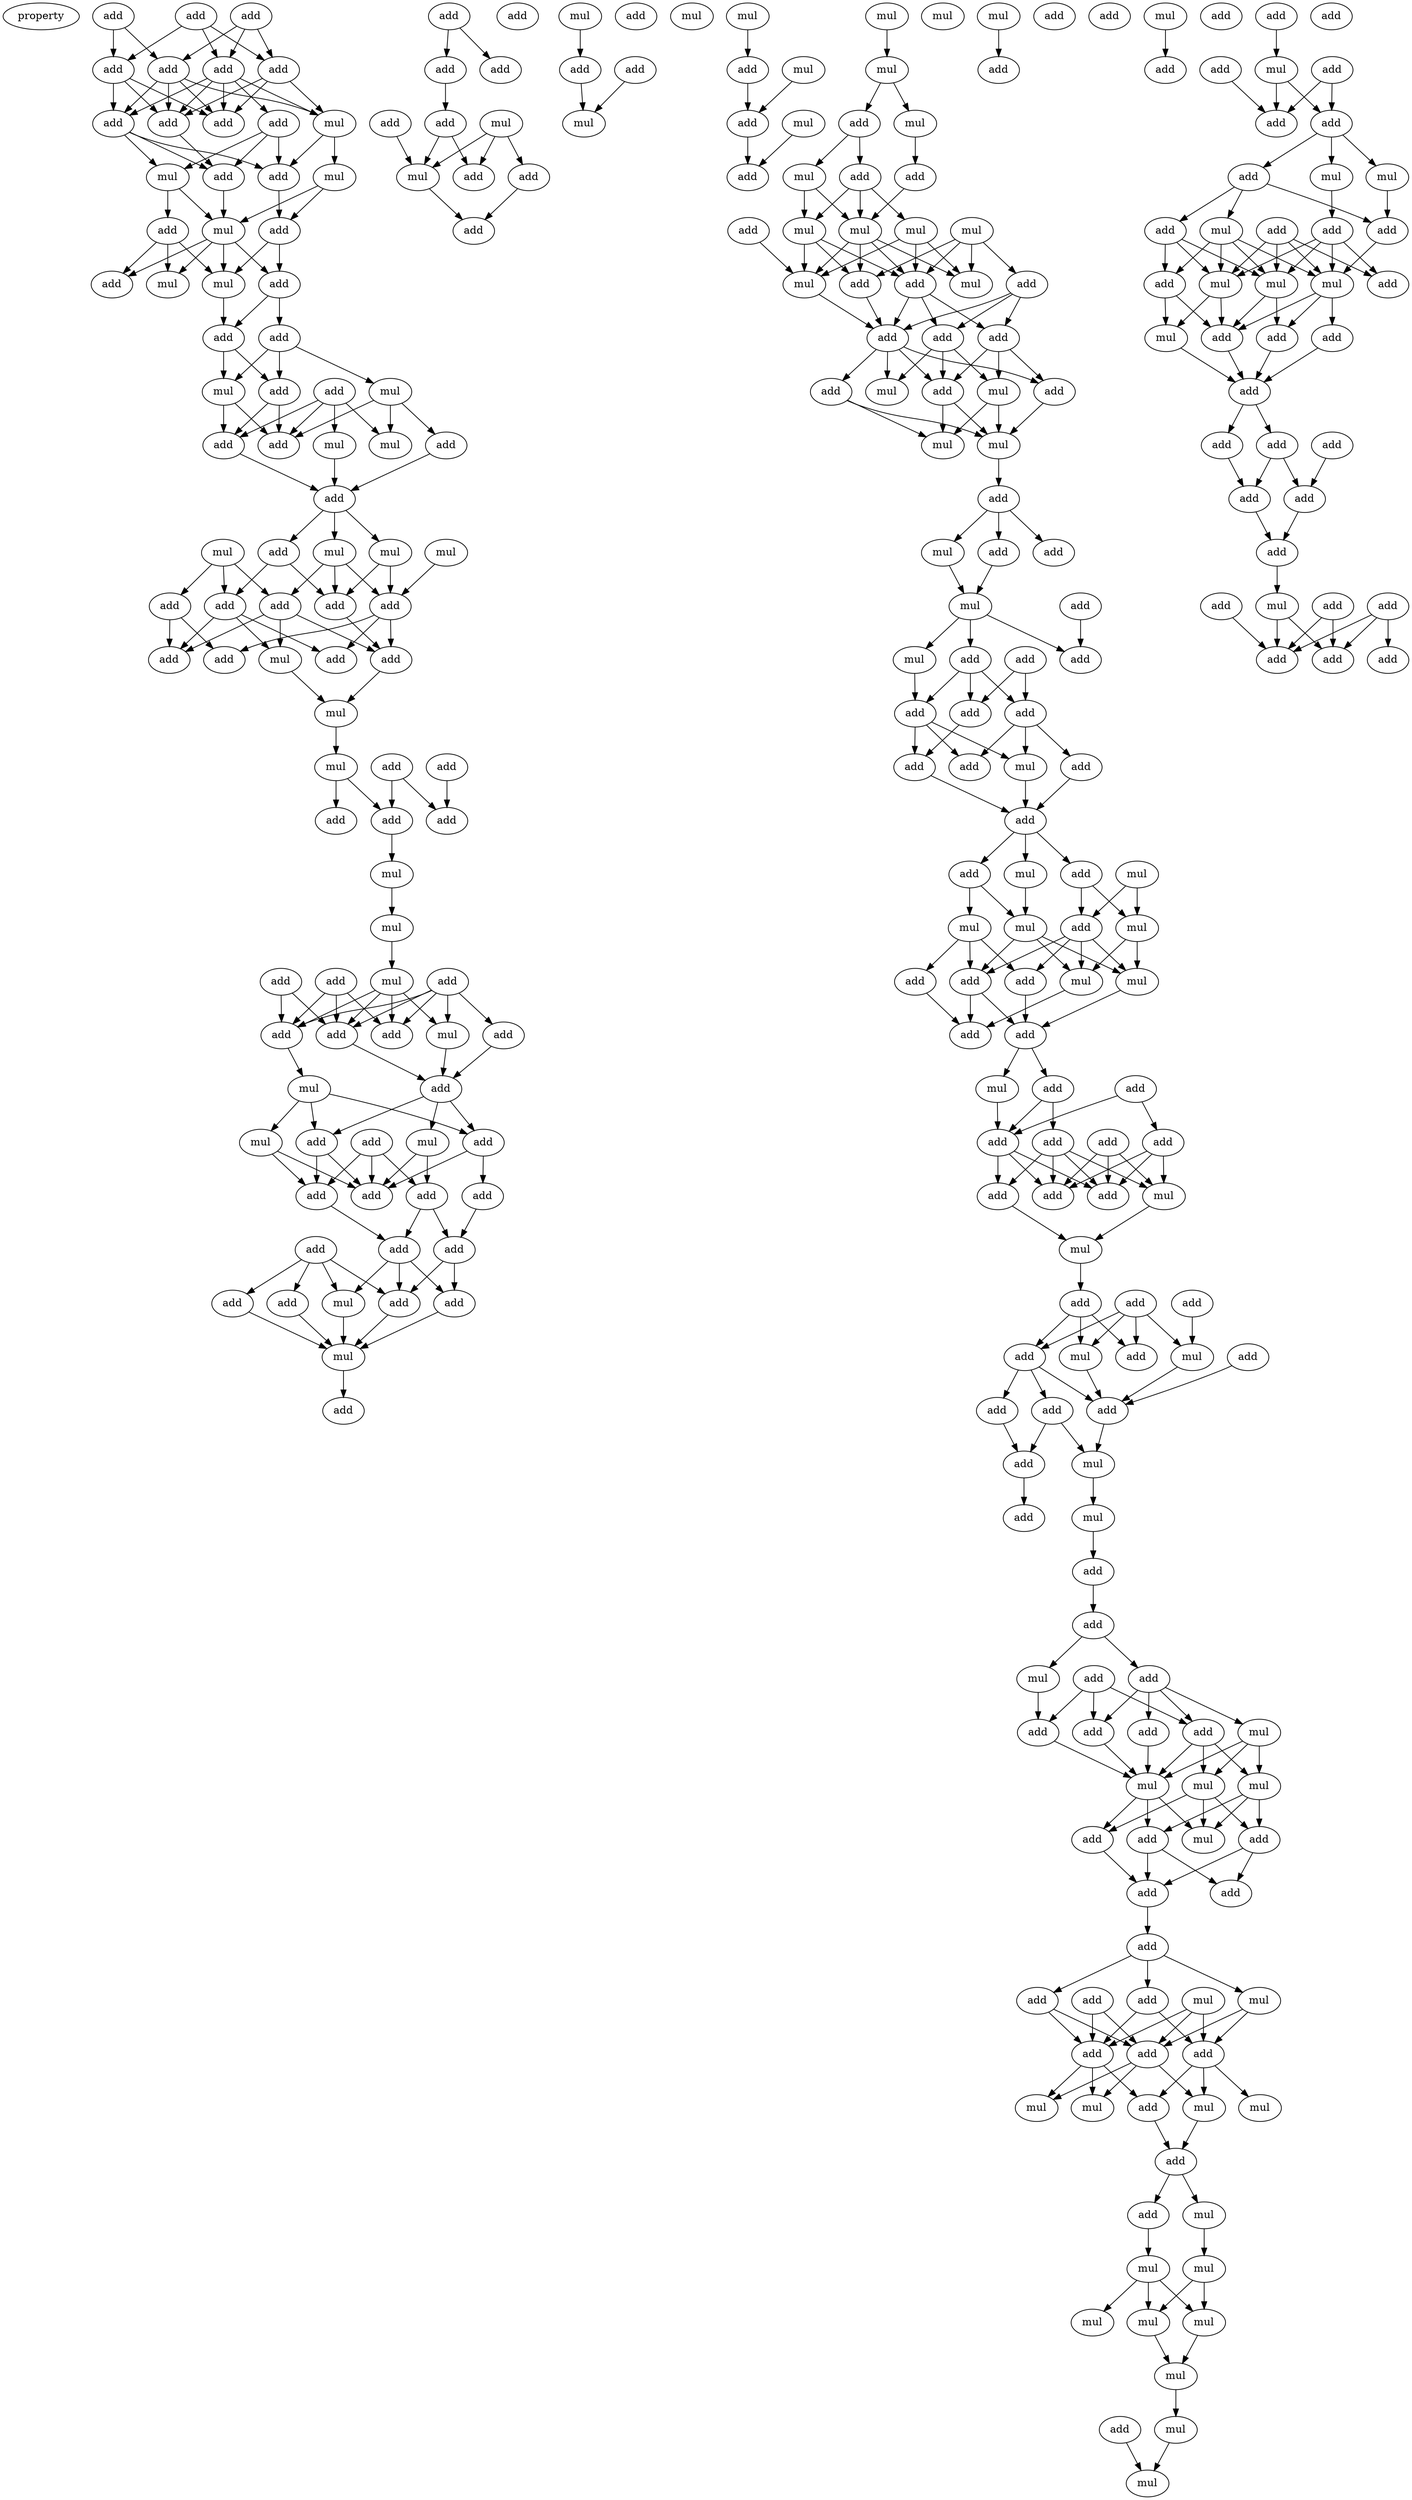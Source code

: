 digraph {
    node [fontcolor=black]
    property [mul=2,lf=1.2]
    0 [ label = add ];
    1 [ label = add ];
    2 [ label = add ];
    3 [ label = add ];
    4 [ label = add ];
    5 [ label = add ];
    6 [ label = add ];
    7 [ label = add ];
    8 [ label = mul ];
    9 [ label = add ];
    10 [ label = add ];
    11 [ label = add ];
    12 [ label = add ];
    13 [ label = mul ];
    14 [ label = add ];
    15 [ label = mul ];
    16 [ label = add ];
    17 [ label = add ];
    18 [ label = mul ];
    19 [ label = add ];
    20 [ label = add ];
    21 [ label = mul ];
    22 [ label = mul ];
    23 [ label = add ];
    24 [ label = add ];
    25 [ label = mul ];
    26 [ label = add ];
    27 [ label = add ];
    28 [ label = mul ];
    29 [ label = add ];
    30 [ label = mul ];
    31 [ label = mul ];
    32 [ label = add ];
    33 [ label = add ];
    34 [ label = add ];
    35 [ label = add ];
    36 [ label = mul ];
    37 [ label = mul ];
    38 [ label = mul ];
    39 [ label = mul ];
    40 [ label = add ];
    41 [ label = add ];
    42 [ label = add ];
    43 [ label = add ];
    44 [ label = add ];
    45 [ label = add ];
    46 [ label = add ];
    47 [ label = mul ];
    48 [ label = add ];
    49 [ label = add ];
    50 [ label = mul ];
    51 [ label = mul ];
    52 [ label = add ];
    53 [ label = add ];
    54 [ label = add ];
    55 [ label = add ];
    56 [ label = add ];
    57 [ label = mul ];
    58 [ label = mul ];
    59 [ label = add ];
    60 [ label = add ];
    61 [ label = mul ];
    62 [ label = add ];
    63 [ label = add ];
    64 [ label = add ];
    65 [ label = add ];
    66 [ label = add ];
    67 [ label = mul ];
    68 [ label = add ];
    69 [ label = mul ];
    70 [ label = add ];
    71 [ label = add ];
    72 [ label = mul ];
    73 [ label = add ];
    74 [ label = mul ];
    75 [ label = add ];
    76 [ label = add ];
    77 [ label = add ];
    78 [ label = add ];
    79 [ label = add ];
    80 [ label = add ];
    81 [ label = add ];
    82 [ label = add ];
    83 [ label = mul ];
    84 [ label = add ];
    85 [ label = add ];
    86 [ label = add ];
    87 [ label = mul ];
    88 [ label = add ];
    89 [ label = add ];
    90 [ label = add ];
    91 [ label = add ];
    92 [ label = mul ];
    93 [ label = add ];
    94 [ label = add ];
    95 [ label = add ];
    96 [ label = add ];
    97 [ label = add ];
    98 [ label = mul ];
    99 [ label = add ];
    100 [ label = mul ];
    101 [ label = add ];
    102 [ label = add ];
    103 [ label = add ];
    104 [ label = mul ];
    105 [ label = mul ];
    106 [ label = mul ];
    107 [ label = mul ];
    108 [ label = add ];
    109 [ label = mul ];
    110 [ label = add ];
    111 [ label = mul ];
    112 [ label = mul ];
    113 [ label = mul ];
    114 [ label = add ];
    115 [ label = add ];
    116 [ label = add ];
    117 [ label = mul ];
    118 [ label = add ];
    119 [ label = mul ];
    120 [ label = mul ];
    121 [ label = mul ];
    122 [ label = mul ];
    123 [ label = add ];
    124 [ label = add ];
    125 [ label = mul ];
    126 [ label = add ];
    127 [ label = add ];
    128 [ label = mul ];
    129 [ label = add ];
    130 [ label = add ];
    131 [ label = add ];
    132 [ label = add ];
    133 [ label = add ];
    134 [ label = mul ];
    135 [ label = mul ];
    136 [ label = add ];
    137 [ label = mul ];
    138 [ label = mul ];
    139 [ label = mul ];
    140 [ label = add ];
    141 [ label = mul ];
    142 [ label = add ];
    143 [ label = add ];
    144 [ label = mul ];
    145 [ label = add ];
    146 [ label = mul ];
    147 [ label = add ];
    148 [ label = add ];
    149 [ label = add ];
    150 [ label = add ];
    151 [ label = add ];
    152 [ label = add ];
    153 [ label = add ];
    154 [ label = add ];
    155 [ label = add ];
    156 [ label = mul ];
    157 [ label = add ];
    158 [ label = mul ];
    159 [ label = mul ];
    160 [ label = add ];
    161 [ label = add ];
    162 [ label = mul ];
    163 [ label = mul ];
    164 [ label = add ];
    165 [ label = mul ];
    166 [ label = add ];
    167 [ label = add ];
    168 [ label = mul ];
    169 [ label = add ];
    170 [ label = mul ];
    171 [ label = add ];
    172 [ label = add ];
    173 [ label = mul ];
    174 [ label = add ];
    175 [ label = add ];
    176 [ label = add ];
    177 [ label = add ];
    178 [ label = add ];
    179 [ label = add ];
    180 [ label = add ];
    181 [ label = add ];
    182 [ label = mul ];
    183 [ label = add ];
    184 [ label = mul ];
    185 [ label = add ];
    186 [ label = add ];
    187 [ label = add ];
    188 [ label = add ];
    189 [ label = add ];
    190 [ label = mul ];
    191 [ label = add ];
    192 [ label = mul ];
    193 [ label = add ];
    194 [ label = add ];
    195 [ label = add ];
    196 [ label = add ];
    197 [ label = mul ];
    198 [ label = mul ];
    199 [ label = mul ];
    200 [ label = add ];
    201 [ label = add ];
    202 [ label = add ];
    203 [ label = add ];
    204 [ label = add ];
    205 [ label = mul ];
    206 [ label = add ];
    207 [ label = add ];
    208 [ label = add ];
    209 [ label = add ];
    210 [ label = mul ];
    211 [ label = add ];
    212 [ label = add ];
    213 [ label = mul ];
    214 [ label = mul ];
    215 [ label = mul ];
    216 [ label = add ];
    217 [ label = add ];
    218 [ label = mul ];
    219 [ label = add ];
    220 [ label = add ];
    221 [ label = add ];
    222 [ label = add ];
    223 [ label = add ];
    224 [ label = add ];
    225 [ label = mul ];
    226 [ label = add ];
    227 [ label = add ];
    228 [ label = mul ];
    229 [ label = add ];
    230 [ label = add ];
    231 [ label = add ];
    232 [ label = mul ];
    233 [ label = mul ];
    234 [ label = add ];
    235 [ label = mul ];
    236 [ label = mul ];
    237 [ label = add ];
    238 [ label = add ];
    239 [ label = mul ];
    240 [ label = mul ];
    241 [ label = mul ];
    242 [ label = add ];
    243 [ label = mul ];
    244 [ label = mul ];
    245 [ label = mul ];
    246 [ label = mul ];
    247 [ label = mul ];
    248 [ label = add ];
    249 [ label = add ];
    250 [ label = mul ];
    251 [ label = mul ];
    252 [ label = add ];
    253 [ label = add ];
    254 [ label = mul ];
    255 [ label = add ];
    256 [ label = add ];
    257 [ label = add ];
    258 [ label = mul ];
    259 [ label = add ];
    260 [ label = mul ];
    261 [ label = add ];
    262 [ label = add ];
    263 [ label = mul ];
    264 [ label = add ];
    265 [ label = add ];
    266 [ label = add ];
    267 [ label = add ];
    268 [ label = mul ];
    269 [ label = mul ];
    270 [ label = mul ];
    271 [ label = add ];
    272 [ label = mul ];
    273 [ label = add ];
    274 [ label = add ];
    275 [ label = add ];
    276 [ label = add ];
    277 [ label = add ];
    278 [ label = add ];
    279 [ label = add ];
    280 [ label = add ];
    281 [ label = add ];
    282 [ label = add ];
    283 [ label = mul ];
    284 [ label = add ];
    285 [ label = add ];
    286 [ label = add ];
    287 [ label = add ];
    288 [ label = add ];
    289 [ label = add ];
    0 -> 4 [ name = 0 ];
    0 -> 5 [ name = 1 ];
    1 -> 3 [ name = 2 ];
    1 -> 4 [ name = 3 ];
    1 -> 6 [ name = 4 ];
    2 -> 3 [ name = 5 ];
    2 -> 5 [ name = 6 ];
    2 -> 6 [ name = 7 ];
    3 -> 8 [ name = 8 ];
    3 -> 10 [ name = 9 ];
    3 -> 11 [ name = 10 ];
    4 -> 8 [ name = 11 ];
    4 -> 9 [ name = 12 ];
    4 -> 10 [ name = 13 ];
    4 -> 11 [ name = 14 ];
    5 -> 9 [ name = 15 ];
    5 -> 10 [ name = 16 ];
    5 -> 11 [ name = 17 ];
    6 -> 7 [ name = 18 ];
    6 -> 8 [ name = 19 ];
    6 -> 9 [ name = 20 ];
    6 -> 10 [ name = 21 ];
    6 -> 11 [ name = 22 ];
    7 -> 12 [ name = 23 ];
    7 -> 14 [ name = 24 ];
    7 -> 15 [ name = 25 ];
    8 -> 13 [ name = 26 ];
    8 -> 14 [ name = 27 ];
    9 -> 12 [ name = 28 ];
    9 -> 14 [ name = 29 ];
    9 -> 15 [ name = 30 ];
    11 -> 12 [ name = 31 ];
    12 -> 18 [ name = 32 ];
    13 -> 17 [ name = 33 ];
    13 -> 18 [ name = 34 ];
    14 -> 17 [ name = 35 ];
    15 -> 16 [ name = 36 ];
    15 -> 18 [ name = 37 ];
    16 -> 19 [ name = 38 ];
    16 -> 21 [ name = 39 ];
    16 -> 22 [ name = 40 ];
    17 -> 20 [ name = 41 ];
    17 -> 21 [ name = 42 ];
    18 -> 19 [ name = 43 ];
    18 -> 20 [ name = 44 ];
    18 -> 21 [ name = 45 ];
    18 -> 22 [ name = 46 ];
    20 -> 23 [ name = 47 ];
    20 -> 24 [ name = 48 ];
    21 -> 24 [ name = 49 ];
    23 -> 25 [ name = 50 ];
    23 -> 27 [ name = 51 ];
    23 -> 28 [ name = 52 ];
    24 -> 25 [ name = 53 ];
    24 -> 27 [ name = 54 ];
    25 -> 29 [ name = 55 ];
    25 -> 32 [ name = 56 ];
    26 -> 29 [ name = 57 ];
    26 -> 30 [ name = 58 ];
    26 -> 31 [ name = 59 ];
    26 -> 32 [ name = 60 ];
    27 -> 29 [ name = 61 ];
    27 -> 32 [ name = 62 ];
    28 -> 29 [ name = 63 ];
    28 -> 31 [ name = 64 ];
    28 -> 33 [ name = 65 ];
    30 -> 34 [ name = 66 ];
    32 -> 34 [ name = 67 ];
    33 -> 34 [ name = 68 ];
    34 -> 35 [ name = 69 ];
    34 -> 36 [ name = 70 ];
    34 -> 38 [ name = 71 ];
    35 -> 41 [ name = 72 ];
    35 -> 44 [ name = 73 ];
    36 -> 43 [ name = 74 ];
    36 -> 44 [ name = 75 ];
    37 -> 40 [ name = 76 ];
    37 -> 41 [ name = 77 ];
    37 -> 42 [ name = 78 ];
    38 -> 42 [ name = 79 ];
    38 -> 43 [ name = 80 ];
    38 -> 44 [ name = 81 ];
    39 -> 43 [ name = 82 ];
    40 -> 45 [ name = 83 ];
    40 -> 46 [ name = 84 ];
    41 -> 45 [ name = 85 ];
    41 -> 47 [ name = 86 ];
    41 -> 48 [ name = 87 ];
    42 -> 45 [ name = 88 ];
    42 -> 47 [ name = 89 ];
    42 -> 49 [ name = 90 ];
    43 -> 46 [ name = 91 ];
    43 -> 48 [ name = 92 ];
    43 -> 49 [ name = 93 ];
    44 -> 49 [ name = 94 ];
    47 -> 50 [ name = 95 ];
    49 -> 50 [ name = 96 ];
    50 -> 51 [ name = 97 ];
    51 -> 54 [ name = 98 ];
    51 -> 56 [ name = 99 ];
    52 -> 55 [ name = 100 ];
    53 -> 54 [ name = 101 ];
    53 -> 55 [ name = 102 ];
    54 -> 57 [ name = 103 ];
    57 -> 58 [ name = 104 ];
    58 -> 61 [ name = 105 ];
    59 -> 65 [ name = 106 ];
    59 -> 66 [ name = 107 ];
    60 -> 64 [ name = 108 ];
    60 -> 65 [ name = 109 ];
    60 -> 66 [ name = 110 ];
    61 -> 64 [ name = 111 ];
    61 -> 65 [ name = 112 ];
    61 -> 66 [ name = 113 ];
    61 -> 67 [ name = 114 ];
    62 -> 63 [ name = 115 ];
    62 -> 64 [ name = 116 ];
    62 -> 65 [ name = 117 ];
    62 -> 66 [ name = 118 ];
    62 -> 67 [ name = 119 ];
    63 -> 68 [ name = 120 ];
    65 -> 68 [ name = 121 ];
    66 -> 69 [ name = 122 ];
    67 -> 68 [ name = 123 ];
    68 -> 70 [ name = 124 ];
    68 -> 72 [ name = 125 ];
    68 -> 73 [ name = 126 ];
    69 -> 70 [ name = 127 ];
    69 -> 73 [ name = 128 ];
    69 -> 74 [ name = 129 ];
    70 -> 77 [ name = 130 ];
    70 -> 78 [ name = 131 ];
    71 -> 76 [ name = 132 ];
    71 -> 77 [ name = 133 ];
    71 -> 78 [ name = 134 ];
    72 -> 76 [ name = 135 ];
    72 -> 77 [ name = 136 ];
    73 -> 75 [ name = 137 ];
    73 -> 77 [ name = 138 ];
    74 -> 77 [ name = 139 ];
    74 -> 78 [ name = 140 ];
    75 -> 81 [ name = 141 ];
    76 -> 80 [ name = 142 ];
    76 -> 81 [ name = 143 ];
    78 -> 80 [ name = 144 ];
    79 -> 82 [ name = 145 ];
    79 -> 83 [ name = 146 ];
    79 -> 84 [ name = 147 ];
    79 -> 85 [ name = 148 ];
    80 -> 83 [ name = 149 ];
    80 -> 85 [ name = 150 ];
    80 -> 86 [ name = 151 ];
    81 -> 85 [ name = 152 ];
    81 -> 86 [ name = 153 ];
    82 -> 87 [ name = 154 ];
    83 -> 87 [ name = 155 ];
    84 -> 87 [ name = 156 ];
    85 -> 87 [ name = 157 ];
    86 -> 87 [ name = 158 ];
    87 -> 89 [ name = 159 ];
    88 -> 90 [ name = 160 ];
    88 -> 91 [ name = 161 ];
    90 -> 93 [ name = 162 ];
    92 -> 95 [ name = 163 ];
    92 -> 97 [ name = 164 ];
    92 -> 98 [ name = 165 ];
    93 -> 95 [ name = 166 ];
    93 -> 98 [ name = 167 ];
    94 -> 98 [ name = 168 ];
    97 -> 99 [ name = 169 ];
    98 -> 99 [ name = 170 ];
    100 -> 103 [ name = 171 ];
    101 -> 105 [ name = 172 ];
    103 -> 105 [ name = 173 ];
    106 -> 108 [ name = 174 ];
    107 -> 110 [ name = 175 ];
    108 -> 110 [ name = 176 ];
    109 -> 111 [ name = 177 ];
    110 -> 114 [ name = 178 ];
    111 -> 113 [ name = 179 ];
    111 -> 115 [ name = 180 ];
    112 -> 114 [ name = 181 ];
    113 -> 116 [ name = 182 ];
    115 -> 117 [ name = 183 ];
    115 -> 118 [ name = 184 ];
    116 -> 121 [ name = 185 ];
    117 -> 120 [ name = 186 ];
    117 -> 121 [ name = 187 ];
    118 -> 119 [ name = 188 ];
    118 -> 120 [ name = 189 ];
    118 -> 121 [ name = 190 ];
    119 -> 124 [ name = 191 ];
    119 -> 125 [ name = 192 ];
    119 -> 128 [ name = 193 ];
    120 -> 124 [ name = 194 ];
    120 -> 125 [ name = 195 ];
    120 -> 127 [ name = 196 ];
    121 -> 124 [ name = 197 ];
    121 -> 125 [ name = 198 ];
    121 -> 127 [ name = 199 ];
    121 -> 128 [ name = 200 ];
    122 -> 124 [ name = 201 ];
    122 -> 126 [ name = 202 ];
    122 -> 127 [ name = 203 ];
    122 -> 128 [ name = 204 ];
    123 -> 125 [ name = 205 ];
    124 -> 129 [ name = 206 ];
    124 -> 130 [ name = 207 ];
    124 -> 131 [ name = 208 ];
    125 -> 131 [ name = 209 ];
    126 -> 129 [ name = 210 ];
    126 -> 130 [ name = 211 ];
    126 -> 131 [ name = 212 ];
    127 -> 131 [ name = 213 ];
    129 -> 132 [ name = 214 ];
    129 -> 135 [ name = 215 ];
    129 -> 136 [ name = 216 ];
    130 -> 134 [ name = 217 ];
    130 -> 135 [ name = 218 ];
    130 -> 136 [ name = 219 ];
    131 -> 132 [ name = 220 ];
    131 -> 133 [ name = 221 ];
    131 -> 134 [ name = 222 ];
    131 -> 136 [ name = 223 ];
    132 -> 139 [ name = 224 ];
    133 -> 137 [ name = 225 ];
    133 -> 139 [ name = 226 ];
    135 -> 137 [ name = 227 ];
    135 -> 139 [ name = 228 ];
    136 -> 137 [ name = 229 ];
    136 -> 139 [ name = 230 ];
    139 -> 140 [ name = 231 ];
    140 -> 141 [ name = 232 ];
    140 -> 142 [ name = 233 ];
    140 -> 143 [ name = 234 ];
    141 -> 144 [ name = 235 ];
    143 -> 144 [ name = 236 ];
    144 -> 146 [ name = 237 ];
    144 -> 147 [ name = 238 ];
    144 -> 148 [ name = 239 ];
    145 -> 148 [ name = 240 ];
    146 -> 151 [ name = 241 ];
    147 -> 150 [ name = 242 ];
    147 -> 151 [ name = 243 ];
    147 -> 152 [ name = 244 ];
    149 -> 150 [ name = 245 ];
    149 -> 152 [ name = 246 ];
    150 -> 153 [ name = 247 ];
    150 -> 154 [ name = 248 ];
    150 -> 156 [ name = 249 ];
    151 -> 153 [ name = 250 ];
    151 -> 155 [ name = 251 ];
    151 -> 156 [ name = 252 ];
    152 -> 155 [ name = 253 ];
    154 -> 157 [ name = 254 ];
    155 -> 157 [ name = 255 ];
    156 -> 157 [ name = 256 ];
    157 -> 158 [ name = 257 ];
    157 -> 160 [ name = 258 ];
    157 -> 161 [ name = 259 ];
    158 -> 162 [ name = 260 ];
    159 -> 164 [ name = 261 ];
    159 -> 165 [ name = 262 ];
    160 -> 164 [ name = 263 ];
    160 -> 165 [ name = 264 ];
    161 -> 162 [ name = 265 ];
    161 -> 163 [ name = 266 ];
    162 -> 167 [ name = 267 ];
    162 -> 168 [ name = 268 ];
    162 -> 170 [ name = 269 ];
    163 -> 166 [ name = 270 ];
    163 -> 167 [ name = 271 ];
    163 -> 169 [ name = 272 ];
    164 -> 166 [ name = 273 ];
    164 -> 167 [ name = 274 ];
    164 -> 168 [ name = 275 ];
    164 -> 170 [ name = 276 ];
    165 -> 168 [ name = 277 ];
    165 -> 170 [ name = 278 ];
    166 -> 171 [ name = 279 ];
    167 -> 171 [ name = 280 ];
    167 -> 172 [ name = 281 ];
    168 -> 171 [ name = 282 ];
    169 -> 172 [ name = 283 ];
    170 -> 172 [ name = 284 ];
    171 -> 173 [ name = 285 ];
    171 -> 174 [ name = 286 ];
    173 -> 179 [ name = 287 ];
    174 -> 178 [ name = 288 ];
    174 -> 179 [ name = 289 ];
    175 -> 177 [ name = 290 ];
    175 -> 179 [ name = 291 ];
    176 -> 181 [ name = 292 ];
    176 -> 182 [ name = 293 ];
    176 -> 183 [ name = 294 ];
    177 -> 181 [ name = 295 ];
    177 -> 182 [ name = 296 ];
    177 -> 183 [ name = 297 ];
    178 -> 180 [ name = 298 ];
    178 -> 181 [ name = 299 ];
    178 -> 182 [ name = 300 ];
    178 -> 183 [ name = 301 ];
    179 -> 180 [ name = 302 ];
    179 -> 181 [ name = 303 ];
    179 -> 183 [ name = 304 ];
    180 -> 184 [ name = 305 ];
    182 -> 184 [ name = 306 ];
    184 -> 185 [ name = 307 ];
    185 -> 189 [ name = 308 ];
    185 -> 190 [ name = 309 ];
    185 -> 191 [ name = 310 ];
    186 -> 189 [ name = 311 ];
    186 -> 190 [ name = 312 ];
    186 -> 191 [ name = 313 ];
    186 -> 192 [ name = 314 ];
    187 -> 192 [ name = 315 ];
    188 -> 195 [ name = 316 ];
    190 -> 195 [ name = 317 ];
    191 -> 193 [ name = 318 ];
    191 -> 194 [ name = 319 ];
    191 -> 195 [ name = 320 ];
    192 -> 195 [ name = 321 ];
    193 -> 196 [ name = 322 ];
    193 -> 197 [ name = 323 ];
    194 -> 196 [ name = 324 ];
    195 -> 197 [ name = 325 ];
    196 -> 200 [ name = 326 ];
    197 -> 198 [ name = 327 ];
    198 -> 201 [ name = 328 ];
    199 -> 203 [ name = 329 ];
    201 -> 204 [ name = 330 ];
    204 -> 205 [ name = 331 ];
    204 -> 206 [ name = 332 ];
    205 -> 208 [ name = 333 ];
    206 -> 209 [ name = 334 ];
    206 -> 210 [ name = 335 ];
    206 -> 211 [ name = 336 ];
    206 -> 212 [ name = 337 ];
    207 -> 208 [ name = 338 ];
    207 -> 209 [ name = 339 ];
    207 -> 212 [ name = 340 ];
    208 -> 215 [ name = 341 ];
    209 -> 213 [ name = 342 ];
    209 -> 214 [ name = 343 ];
    209 -> 215 [ name = 344 ];
    210 -> 213 [ name = 345 ];
    210 -> 214 [ name = 346 ];
    210 -> 215 [ name = 347 ];
    211 -> 215 [ name = 348 ];
    212 -> 215 [ name = 349 ];
    213 -> 218 [ name = 350 ];
    213 -> 219 [ name = 351 ];
    213 -> 220 [ name = 352 ];
    214 -> 216 [ name = 353 ];
    214 -> 218 [ name = 354 ];
    214 -> 219 [ name = 355 ];
    215 -> 216 [ name = 356 ];
    215 -> 218 [ name = 357 ];
    215 -> 220 [ name = 358 ];
    216 -> 221 [ name = 359 ];
    219 -> 221 [ name = 360 ];
    219 -> 222 [ name = 361 ];
    220 -> 221 [ name = 362 ];
    220 -> 222 [ name = 363 ];
    221 -> 223 [ name = 364 ];
    223 -> 225 [ name = 365 ];
    223 -> 226 [ name = 366 ];
    223 -> 227 [ name = 367 ];
    224 -> 229 [ name = 368 ];
    224 -> 230 [ name = 369 ];
    225 -> 230 [ name = 370 ];
    225 -> 231 [ name = 371 ];
    226 -> 229 [ name = 372 ];
    226 -> 231 [ name = 373 ];
    227 -> 229 [ name = 374 ];
    227 -> 230 [ name = 375 ];
    228 -> 229 [ name = 376 ];
    228 -> 230 [ name = 377 ];
    228 -> 231 [ name = 378 ];
    229 -> 232 [ name = 379 ];
    229 -> 234 [ name = 380 ];
    229 -> 236 [ name = 381 ];
    230 -> 232 [ name = 382 ];
    230 -> 233 [ name = 383 ];
    230 -> 236 [ name = 384 ];
    231 -> 233 [ name = 385 ];
    231 -> 234 [ name = 386 ];
    231 -> 235 [ name = 387 ];
    233 -> 237 [ name = 388 ];
    234 -> 237 [ name = 389 ];
    237 -> 238 [ name = 390 ];
    237 -> 240 [ name = 391 ];
    238 -> 243 [ name = 392 ];
    239 -> 242 [ name = 393 ];
    240 -> 241 [ name = 394 ];
    241 -> 245 [ name = 395 ];
    241 -> 246 [ name = 396 ];
    243 -> 244 [ name = 397 ];
    243 -> 245 [ name = 398 ];
    243 -> 246 [ name = 399 ];
    245 -> 247 [ name = 400 ];
    246 -> 247 [ name = 401 ];
    247 -> 250 [ name = 402 ];
    249 -> 251 [ name = 403 ];
    250 -> 251 [ name = 404 ];
    252 -> 254 [ name = 405 ];
    253 -> 256 [ name = 406 ];
    253 -> 257 [ name = 407 ];
    254 -> 256 [ name = 408 ];
    254 -> 257 [ name = 409 ];
    255 -> 256 [ name = 410 ];
    257 -> 258 [ name = 411 ];
    257 -> 259 [ name = 412 ];
    257 -> 260 [ name = 413 ];
    258 -> 265 [ name = 414 ];
    259 -> 262 [ name = 415 ];
    259 -> 263 [ name = 416 ];
    259 -> 265 [ name = 417 ];
    260 -> 261 [ name = 418 ];
    261 -> 266 [ name = 419 ];
    261 -> 268 [ name = 420 ];
    261 -> 269 [ name = 421 ];
    261 -> 270 [ name = 422 ];
    262 -> 267 [ name = 423 ];
    262 -> 268 [ name = 424 ];
    262 -> 270 [ name = 425 ];
    263 -> 267 [ name = 426 ];
    263 -> 268 [ name = 427 ];
    263 -> 269 [ name = 428 ];
    263 -> 270 [ name = 429 ];
    264 -> 266 [ name = 430 ];
    264 -> 268 [ name = 431 ];
    264 -> 269 [ name = 432 ];
    264 -> 270 [ name = 433 ];
    265 -> 269 [ name = 434 ];
    267 -> 272 [ name = 435 ];
    267 -> 273 [ name = 436 ];
    268 -> 272 [ name = 437 ];
    268 -> 273 [ name = 438 ];
    269 -> 271 [ name = 439 ];
    269 -> 273 [ name = 440 ];
    269 -> 274 [ name = 441 ];
    270 -> 273 [ name = 442 ];
    270 -> 274 [ name = 443 ];
    271 -> 275 [ name = 444 ];
    272 -> 275 [ name = 445 ];
    273 -> 275 [ name = 446 ];
    274 -> 275 [ name = 447 ];
    275 -> 276 [ name = 448 ];
    275 -> 278 [ name = 449 ];
    276 -> 280 [ name = 450 ];
    278 -> 280 [ name = 451 ];
    278 -> 281 [ name = 452 ];
    279 -> 281 [ name = 453 ];
    280 -> 282 [ name = 454 ];
    281 -> 282 [ name = 455 ];
    282 -> 283 [ name = 456 ];
    283 -> 287 [ name = 457 ];
    283 -> 289 [ name = 458 ];
    284 -> 287 [ name = 459 ];
    285 -> 287 [ name = 460 ];
    285 -> 288 [ name = 461 ];
    285 -> 289 [ name = 462 ];
    286 -> 287 [ name = 463 ];
    286 -> 289 [ name = 464 ];
}
